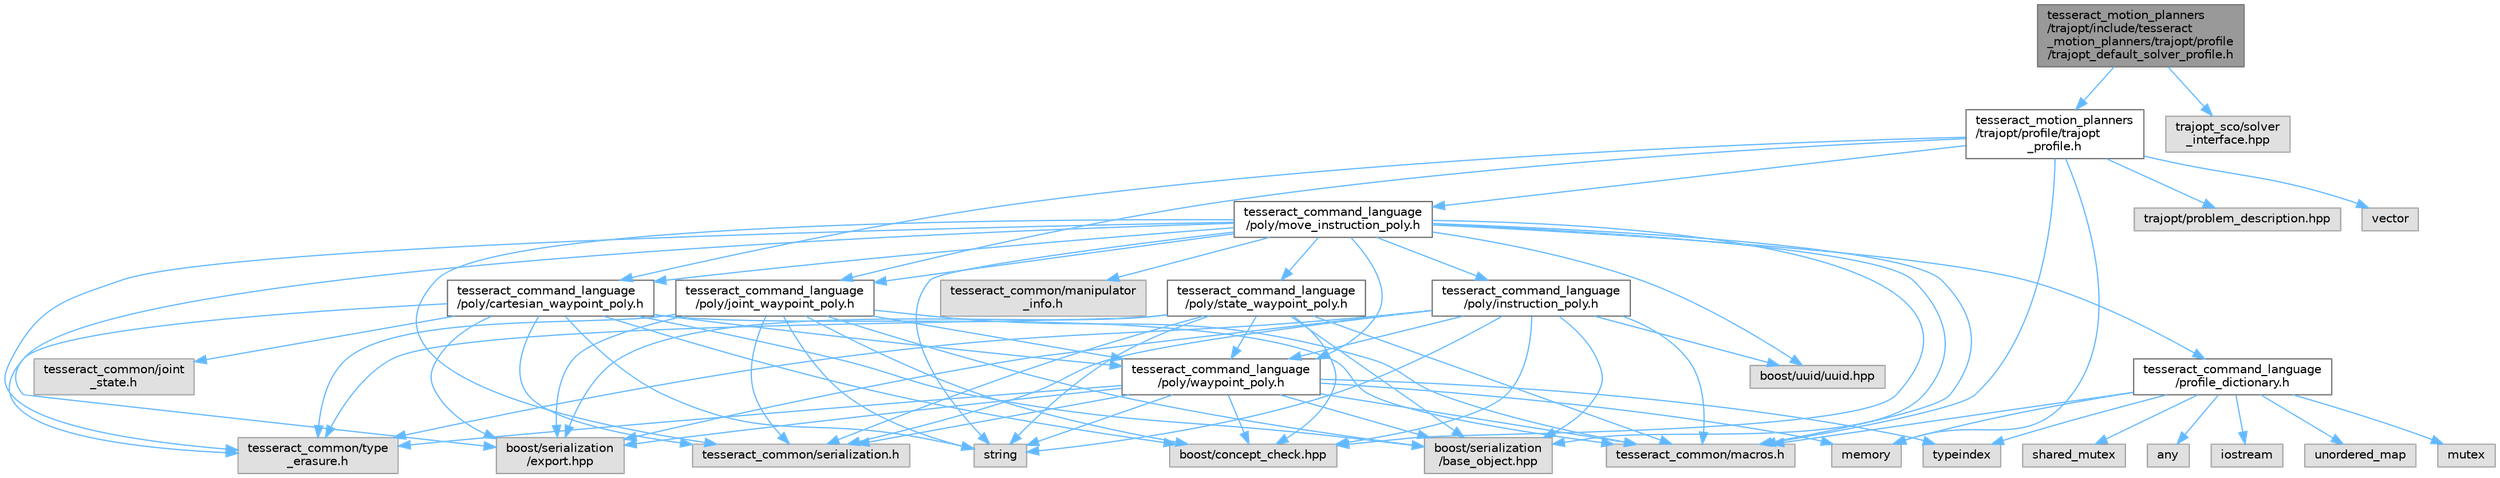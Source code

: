 digraph "tesseract_motion_planners/trajopt/include/tesseract_motion_planners/trajopt/profile/trajopt_default_solver_profile.h"
{
 // LATEX_PDF_SIZE
  bgcolor="transparent";
  edge [fontname=Helvetica,fontsize=10,labelfontname=Helvetica,labelfontsize=10];
  node [fontname=Helvetica,fontsize=10,shape=box,height=0.2,width=0.4];
  Node1 [label="tesseract_motion_planners\l/trajopt/include/tesseract\l_motion_planners/trajopt/profile\l/trajopt_default_solver_profile.h",height=0.2,width=0.4,color="gray40", fillcolor="grey60", style="filled", fontcolor="black",tooltip=" "];
  Node1 -> Node2 [color="steelblue1",style="solid"];
  Node2 [label="tesseract_motion_planners\l/trajopt/profile/trajopt\l_profile.h",height=0.2,width=0.4,color="grey40", fillcolor="white", style="filled",URL="$d4/d0d/trajopt__profile_8h.html",tooltip=" "];
  Node2 -> Node3 [color="steelblue1",style="solid"];
  Node3 [label="tesseract_common/macros.h",height=0.2,width=0.4,color="grey60", fillcolor="#E0E0E0", style="filled",tooltip=" "];
  Node2 -> Node4 [color="steelblue1",style="solid"];
  Node4 [label="trajopt/problem_description.hpp",height=0.2,width=0.4,color="grey60", fillcolor="#E0E0E0", style="filled",tooltip=" "];
  Node2 -> Node5 [color="steelblue1",style="solid"];
  Node5 [label="vector",height=0.2,width=0.4,color="grey60", fillcolor="#E0E0E0", style="filled",tooltip=" "];
  Node2 -> Node6 [color="steelblue1",style="solid"];
  Node6 [label="memory",height=0.2,width=0.4,color="grey60", fillcolor="#E0E0E0", style="filled",tooltip=" "];
  Node2 -> Node7 [color="steelblue1",style="solid"];
  Node7 [label="tesseract_command_language\l/poly/move_instruction_poly.h",height=0.2,width=0.4,color="grey40", fillcolor="white", style="filled",URL="$dc/df1/move__instruction__poly_8h.html",tooltip="The move instruction interface."];
  Node7 -> Node3 [color="steelblue1",style="solid"];
  Node7 -> Node8 [color="steelblue1",style="solid"];
  Node8 [label="string",height=0.2,width=0.4,color="grey60", fillcolor="#E0E0E0", style="filled",tooltip=" "];
  Node7 -> Node9 [color="steelblue1",style="solid"];
  Node9 [label="boost/serialization\l/base_object.hpp",height=0.2,width=0.4,color="grey60", fillcolor="#E0E0E0", style="filled",tooltip=" "];
  Node7 -> Node10 [color="steelblue1",style="solid"];
  Node10 [label="boost/serialization\l/export.hpp",height=0.2,width=0.4,color="grey60", fillcolor="#E0E0E0", style="filled",tooltip=" "];
  Node7 -> Node11 [color="steelblue1",style="solid"];
  Node11 [label="boost/concept_check.hpp",height=0.2,width=0.4,color="grey60", fillcolor="#E0E0E0", style="filled",tooltip=" "];
  Node7 -> Node12 [color="steelblue1",style="solid"];
  Node12 [label="boost/uuid/uuid.hpp",height=0.2,width=0.4,color="grey60", fillcolor="#E0E0E0", style="filled",tooltip=" "];
  Node7 -> Node13 [color="steelblue1",style="solid"];
  Node13 [label="tesseract_command_language\l/poly/instruction_poly.h",height=0.2,width=0.4,color="grey40", fillcolor="white", style="filled",URL="$d1/db1/instruction__poly_8h.html",tooltip=" "];
  Node13 -> Node3 [color="steelblue1",style="solid"];
  Node13 -> Node8 [color="steelblue1",style="solid"];
  Node13 -> Node9 [color="steelblue1",style="solid"];
  Node13 -> Node10 [color="steelblue1",style="solid"];
  Node13 -> Node11 [color="steelblue1",style="solid"];
  Node13 -> Node12 [color="steelblue1",style="solid"];
  Node13 -> Node14 [color="steelblue1",style="solid"];
  Node14 [label="tesseract_command_language\l/poly/waypoint_poly.h",height=0.2,width=0.4,color="grey40", fillcolor="white", style="filled",URL="$d3/dc4/waypoint__poly_8h.html",tooltip=" "];
  Node14 -> Node3 [color="steelblue1",style="solid"];
  Node14 -> Node6 [color="steelblue1",style="solid"];
  Node14 -> Node8 [color="steelblue1",style="solid"];
  Node14 -> Node15 [color="steelblue1",style="solid"];
  Node15 [label="typeindex",height=0.2,width=0.4,color="grey60", fillcolor="#E0E0E0", style="filled",tooltip=" "];
  Node14 -> Node9 [color="steelblue1",style="solid"];
  Node14 -> Node10 [color="steelblue1",style="solid"];
  Node14 -> Node11 [color="steelblue1",style="solid"];
  Node14 -> Node16 [color="steelblue1",style="solid"];
  Node16 [label="tesseract_common/serialization.h",height=0.2,width=0.4,color="grey60", fillcolor="#E0E0E0", style="filled",tooltip=" "];
  Node14 -> Node17 [color="steelblue1",style="solid"];
  Node17 [label="tesseract_common/type\l_erasure.h",height=0.2,width=0.4,color="grey60", fillcolor="#E0E0E0", style="filled",tooltip=" "];
  Node13 -> Node16 [color="steelblue1",style="solid"];
  Node13 -> Node17 [color="steelblue1",style="solid"];
  Node7 -> Node18 [color="steelblue1",style="solid"];
  Node18 [label="tesseract_command_language\l/poly/cartesian_waypoint_poly.h",height=0.2,width=0.4,color="grey40", fillcolor="white", style="filled",URL="$d7/df9/cartesian__waypoint__poly_8h.html",tooltip="The cartesian waypoint interface."];
  Node18 -> Node3 [color="steelblue1",style="solid"];
  Node18 -> Node8 [color="steelblue1",style="solid"];
  Node18 -> Node9 [color="steelblue1",style="solid"];
  Node18 -> Node10 [color="steelblue1",style="solid"];
  Node18 -> Node11 [color="steelblue1",style="solid"];
  Node18 -> Node14 [color="steelblue1",style="solid"];
  Node18 -> Node19 [color="steelblue1",style="solid"];
  Node19 [label="tesseract_common/joint\l_state.h",height=0.2,width=0.4,color="grey60", fillcolor="#E0E0E0", style="filled",tooltip=" "];
  Node18 -> Node16 [color="steelblue1",style="solid"];
  Node18 -> Node17 [color="steelblue1",style="solid"];
  Node7 -> Node20 [color="steelblue1",style="solid"];
  Node20 [label="tesseract_command_language\l/poly/joint_waypoint_poly.h",height=0.2,width=0.4,color="grey40", fillcolor="white", style="filled",URL="$d1/d66/joint__waypoint__poly_8h.html",tooltip="The joint waypoint interface."];
  Node20 -> Node3 [color="steelblue1",style="solid"];
  Node20 -> Node8 [color="steelblue1",style="solid"];
  Node20 -> Node9 [color="steelblue1",style="solid"];
  Node20 -> Node10 [color="steelblue1",style="solid"];
  Node20 -> Node11 [color="steelblue1",style="solid"];
  Node20 -> Node14 [color="steelblue1",style="solid"];
  Node20 -> Node16 [color="steelblue1",style="solid"];
  Node20 -> Node17 [color="steelblue1",style="solid"];
  Node7 -> Node21 [color="steelblue1",style="solid"];
  Node21 [label="tesseract_command_language\l/poly/state_waypoint_poly.h",height=0.2,width=0.4,color="grey40", fillcolor="white", style="filled",URL="$d7/d22/state__waypoint__poly_8h.html",tooltip="The state waypoint interface."];
  Node21 -> Node3 [color="steelblue1",style="solid"];
  Node21 -> Node8 [color="steelblue1",style="solid"];
  Node21 -> Node9 [color="steelblue1",style="solid"];
  Node21 -> Node10 [color="steelblue1",style="solid"];
  Node21 -> Node11 [color="steelblue1",style="solid"];
  Node21 -> Node14 [color="steelblue1",style="solid"];
  Node21 -> Node16 [color="steelblue1",style="solid"];
  Node21 -> Node17 [color="steelblue1",style="solid"];
  Node7 -> Node14 [color="steelblue1",style="solid"];
  Node7 -> Node22 [color="steelblue1",style="solid"];
  Node22 [label="tesseract_command_language\l/profile_dictionary.h",height=0.2,width=0.4,color="grey40", fillcolor="white", style="filled",URL="$dd/dd6/profile__dictionary_8h.html",tooltip="This is a profile dictionary for storing all profiles."];
  Node22 -> Node3 [color="steelblue1",style="solid"];
  Node22 -> Node23 [color="steelblue1",style="solid"];
  Node23 [label="any",height=0.2,width=0.4,color="grey60", fillcolor="#E0E0E0", style="filled",tooltip=" "];
  Node22 -> Node24 [color="steelblue1",style="solid"];
  Node24 [label="iostream",height=0.2,width=0.4,color="grey60", fillcolor="#E0E0E0", style="filled",tooltip=" "];
  Node22 -> Node15 [color="steelblue1",style="solid"];
  Node22 -> Node25 [color="steelblue1",style="solid"];
  Node25 [label="unordered_map",height=0.2,width=0.4,color="grey60", fillcolor="#E0E0E0", style="filled",tooltip=" "];
  Node22 -> Node6 [color="steelblue1",style="solid"];
  Node22 -> Node26 [color="steelblue1",style="solid"];
  Node26 [label="mutex",height=0.2,width=0.4,color="grey60", fillcolor="#E0E0E0", style="filled",tooltip=" "];
  Node22 -> Node27 [color="steelblue1",style="solid"];
  Node27 [label="shared_mutex",height=0.2,width=0.4,color="grey60", fillcolor="#E0E0E0", style="filled",tooltip=" "];
  Node7 -> Node28 [color="steelblue1",style="solid"];
  Node28 [label="tesseract_common/manipulator\l_info.h",height=0.2,width=0.4,color="grey60", fillcolor="#E0E0E0", style="filled",tooltip=" "];
  Node7 -> Node16 [color="steelblue1",style="solid"];
  Node7 -> Node17 [color="steelblue1",style="solid"];
  Node2 -> Node18 [color="steelblue1",style="solid"];
  Node2 -> Node20 [color="steelblue1",style="solid"];
  Node1 -> Node29 [color="steelblue1",style="solid"];
  Node29 [label="trajopt_sco/solver\l_interface.hpp",height=0.2,width=0.4,color="grey60", fillcolor="#E0E0E0", style="filled",tooltip=" "];
}
